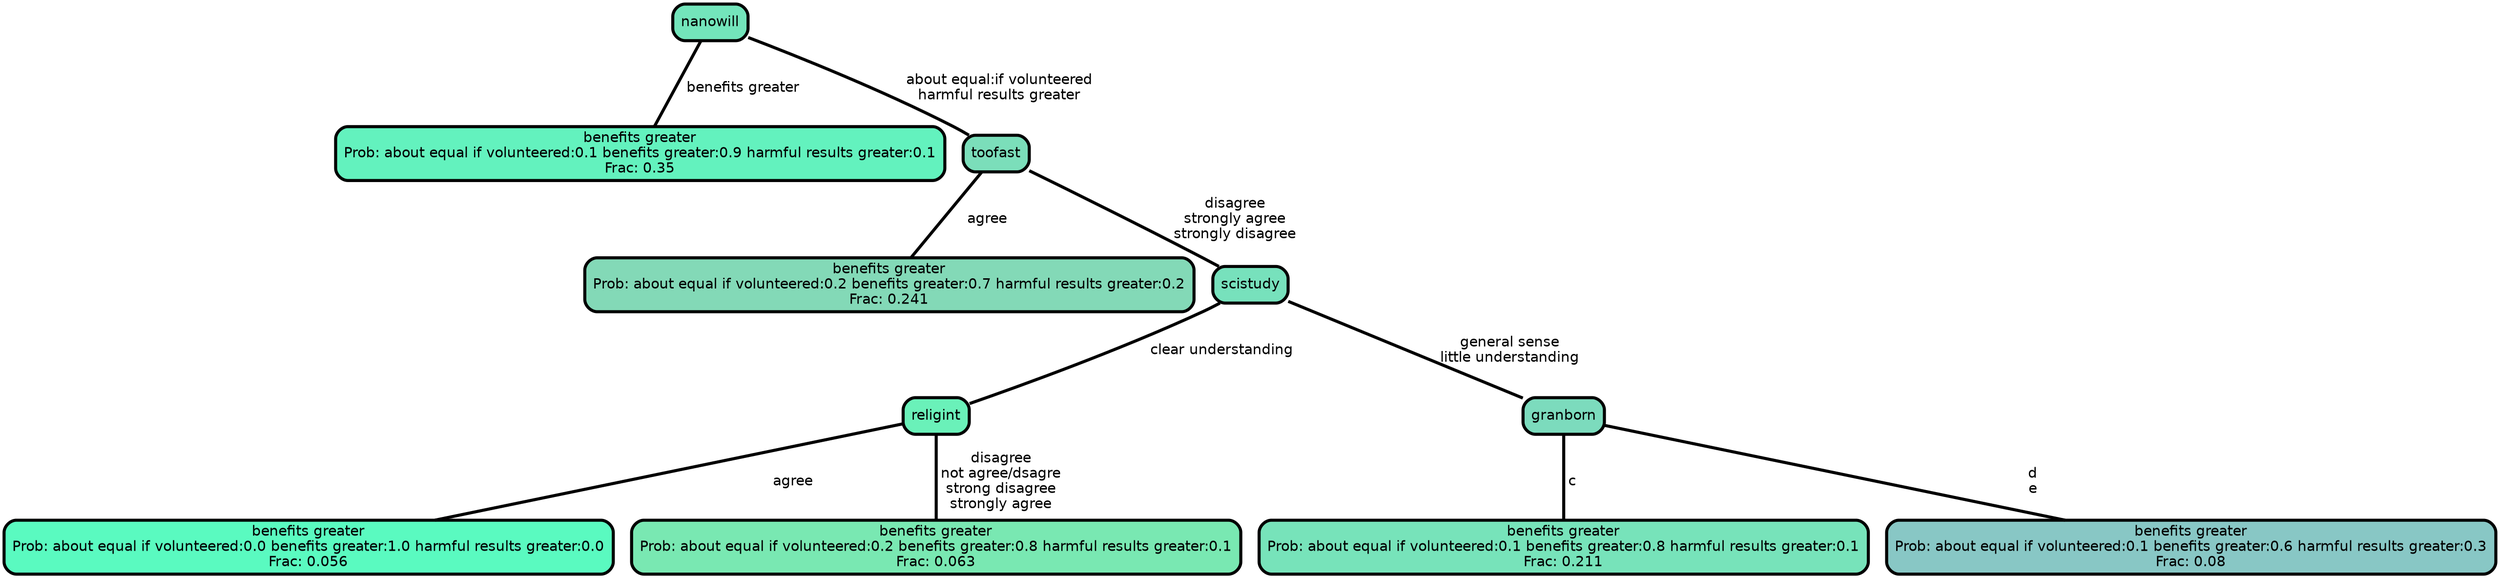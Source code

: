 graph Tree {
node [shape=box, style="filled, rounded",color="black",penwidth="3",fontcolor="black",                 fontname=helvetica] ;
graph [ranksep="0 equally", splines=straight,                 bgcolor=transparent, dpi=200] ;
edge [fontname=helvetica, color=black] ;
0 [label="benefits greater
Prob: about equal if volunteered:0.1 benefits greater:0.9 harmful results greater:0.1
Frac: 0.35", fillcolor="#63f2be"] ;
1 [label="nanowill", fillcolor="#73e5bb"] ;
2 [label="benefits greater
Prob: about equal if volunteered:0.2 benefits greater:0.7 harmful results greater:0.2
Frac: 0.241", fillcolor="#83d9b7"] ;
3 [label="toofast", fillcolor="#7bdeba"] ;
4 [label="benefits greater
Prob: about equal if volunteered:0.0 benefits greater:1.0 harmful results greater:0.0
Frac: 0.056", fillcolor="#5afac0"] ;
5 [label="religint", fillcolor="#6af1b9"] ;
6 [label="benefits greater
Prob: about equal if volunteered:0.2 benefits greater:0.8 harmful results greater:0.1
Frac: 0.063", fillcolor="#79e8b2"] ;
7 [label="scistudy", fillcolor="#77e1bc"] ;
8 [label="benefits greater
Prob: about equal if volunteered:0.1 benefits greater:0.8 harmful results greater:0.1
Frac: 0.211", fillcolor="#77e3ba"] ;
9 [label="granborn", fillcolor="#7cdbbd"] ;
10 [label="benefits greater
Prob: about equal if volunteered:0.1 benefits greater:0.6 harmful results greater:0.3
Frac: 0.08", fillcolor="#88c7c5"] ;
1 -- 0 [label=" benefits greater",penwidth=3] ;
1 -- 3 [label=" about equal:if volunteered\n harmful results greater",penwidth=3] ;
3 -- 2 [label=" agree",penwidth=3] ;
3 -- 7 [label=" disagree\n strongly agree\n strongly disagree",penwidth=3] ;
5 -- 4 [label=" agree",penwidth=3] ;
5 -- 6 [label=" disagree\n not agree/dsagre\n strong disagree\n strongly agree",penwidth=3] ;
7 -- 5 [label=" clear understanding",penwidth=3] ;
7 -- 9 [label=" general sense\n little understanding",penwidth=3] ;
9 -- 8 [label=" c",penwidth=3] ;
9 -- 10 [label=" d\n e",penwidth=3] ;
{rank = same;}}